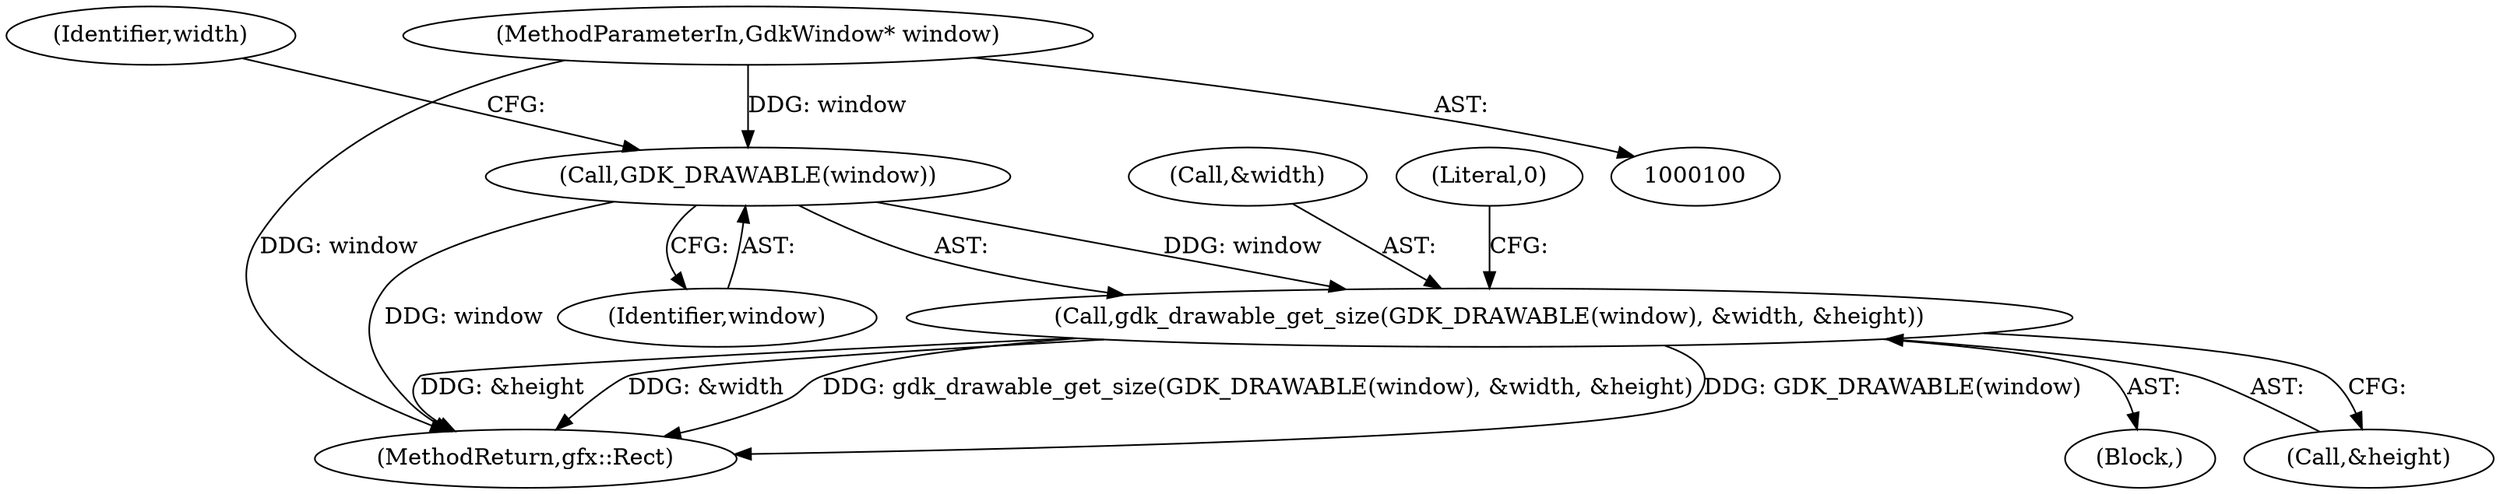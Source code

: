 digraph "0_Chrome_ee8d6fd30b022ac2c87b7a190c954e7bb3c9b21e_0@pointer" {
"1000101" [label="(MethodParameterIn,GdkWindow* window)"];
"1000106" [label="(Call,GDK_DRAWABLE(window))"];
"1000105" [label="(Call,gdk_drawable_get_size(GDK_DRAWABLE(window), &width, &height))"];
"1000118" [label="(MethodReturn,gfx::Rect)"];
"1000109" [label="(Identifier,width)"];
"1000108" [label="(Call,&width)"];
"1000114" [label="(Literal,0)"];
"1000106" [label="(Call,GDK_DRAWABLE(window))"];
"1000102" [label="(Block,)"];
"1000105" [label="(Call,gdk_drawable_get_size(GDK_DRAWABLE(window), &width, &height))"];
"1000110" [label="(Call,&height)"];
"1000107" [label="(Identifier,window)"];
"1000101" [label="(MethodParameterIn,GdkWindow* window)"];
"1000101" -> "1000100"  [label="AST: "];
"1000101" -> "1000118"  [label="DDG: window"];
"1000101" -> "1000106"  [label="DDG: window"];
"1000106" -> "1000105"  [label="AST: "];
"1000106" -> "1000107"  [label="CFG: "];
"1000107" -> "1000106"  [label="AST: "];
"1000109" -> "1000106"  [label="CFG: "];
"1000106" -> "1000118"  [label="DDG: window"];
"1000106" -> "1000105"  [label="DDG: window"];
"1000105" -> "1000102"  [label="AST: "];
"1000105" -> "1000110"  [label="CFG: "];
"1000108" -> "1000105"  [label="AST: "];
"1000110" -> "1000105"  [label="AST: "];
"1000114" -> "1000105"  [label="CFG: "];
"1000105" -> "1000118"  [label="DDG: &width"];
"1000105" -> "1000118"  [label="DDG: gdk_drawable_get_size(GDK_DRAWABLE(window), &width, &height)"];
"1000105" -> "1000118"  [label="DDG: GDK_DRAWABLE(window)"];
"1000105" -> "1000118"  [label="DDG: &height"];
}
